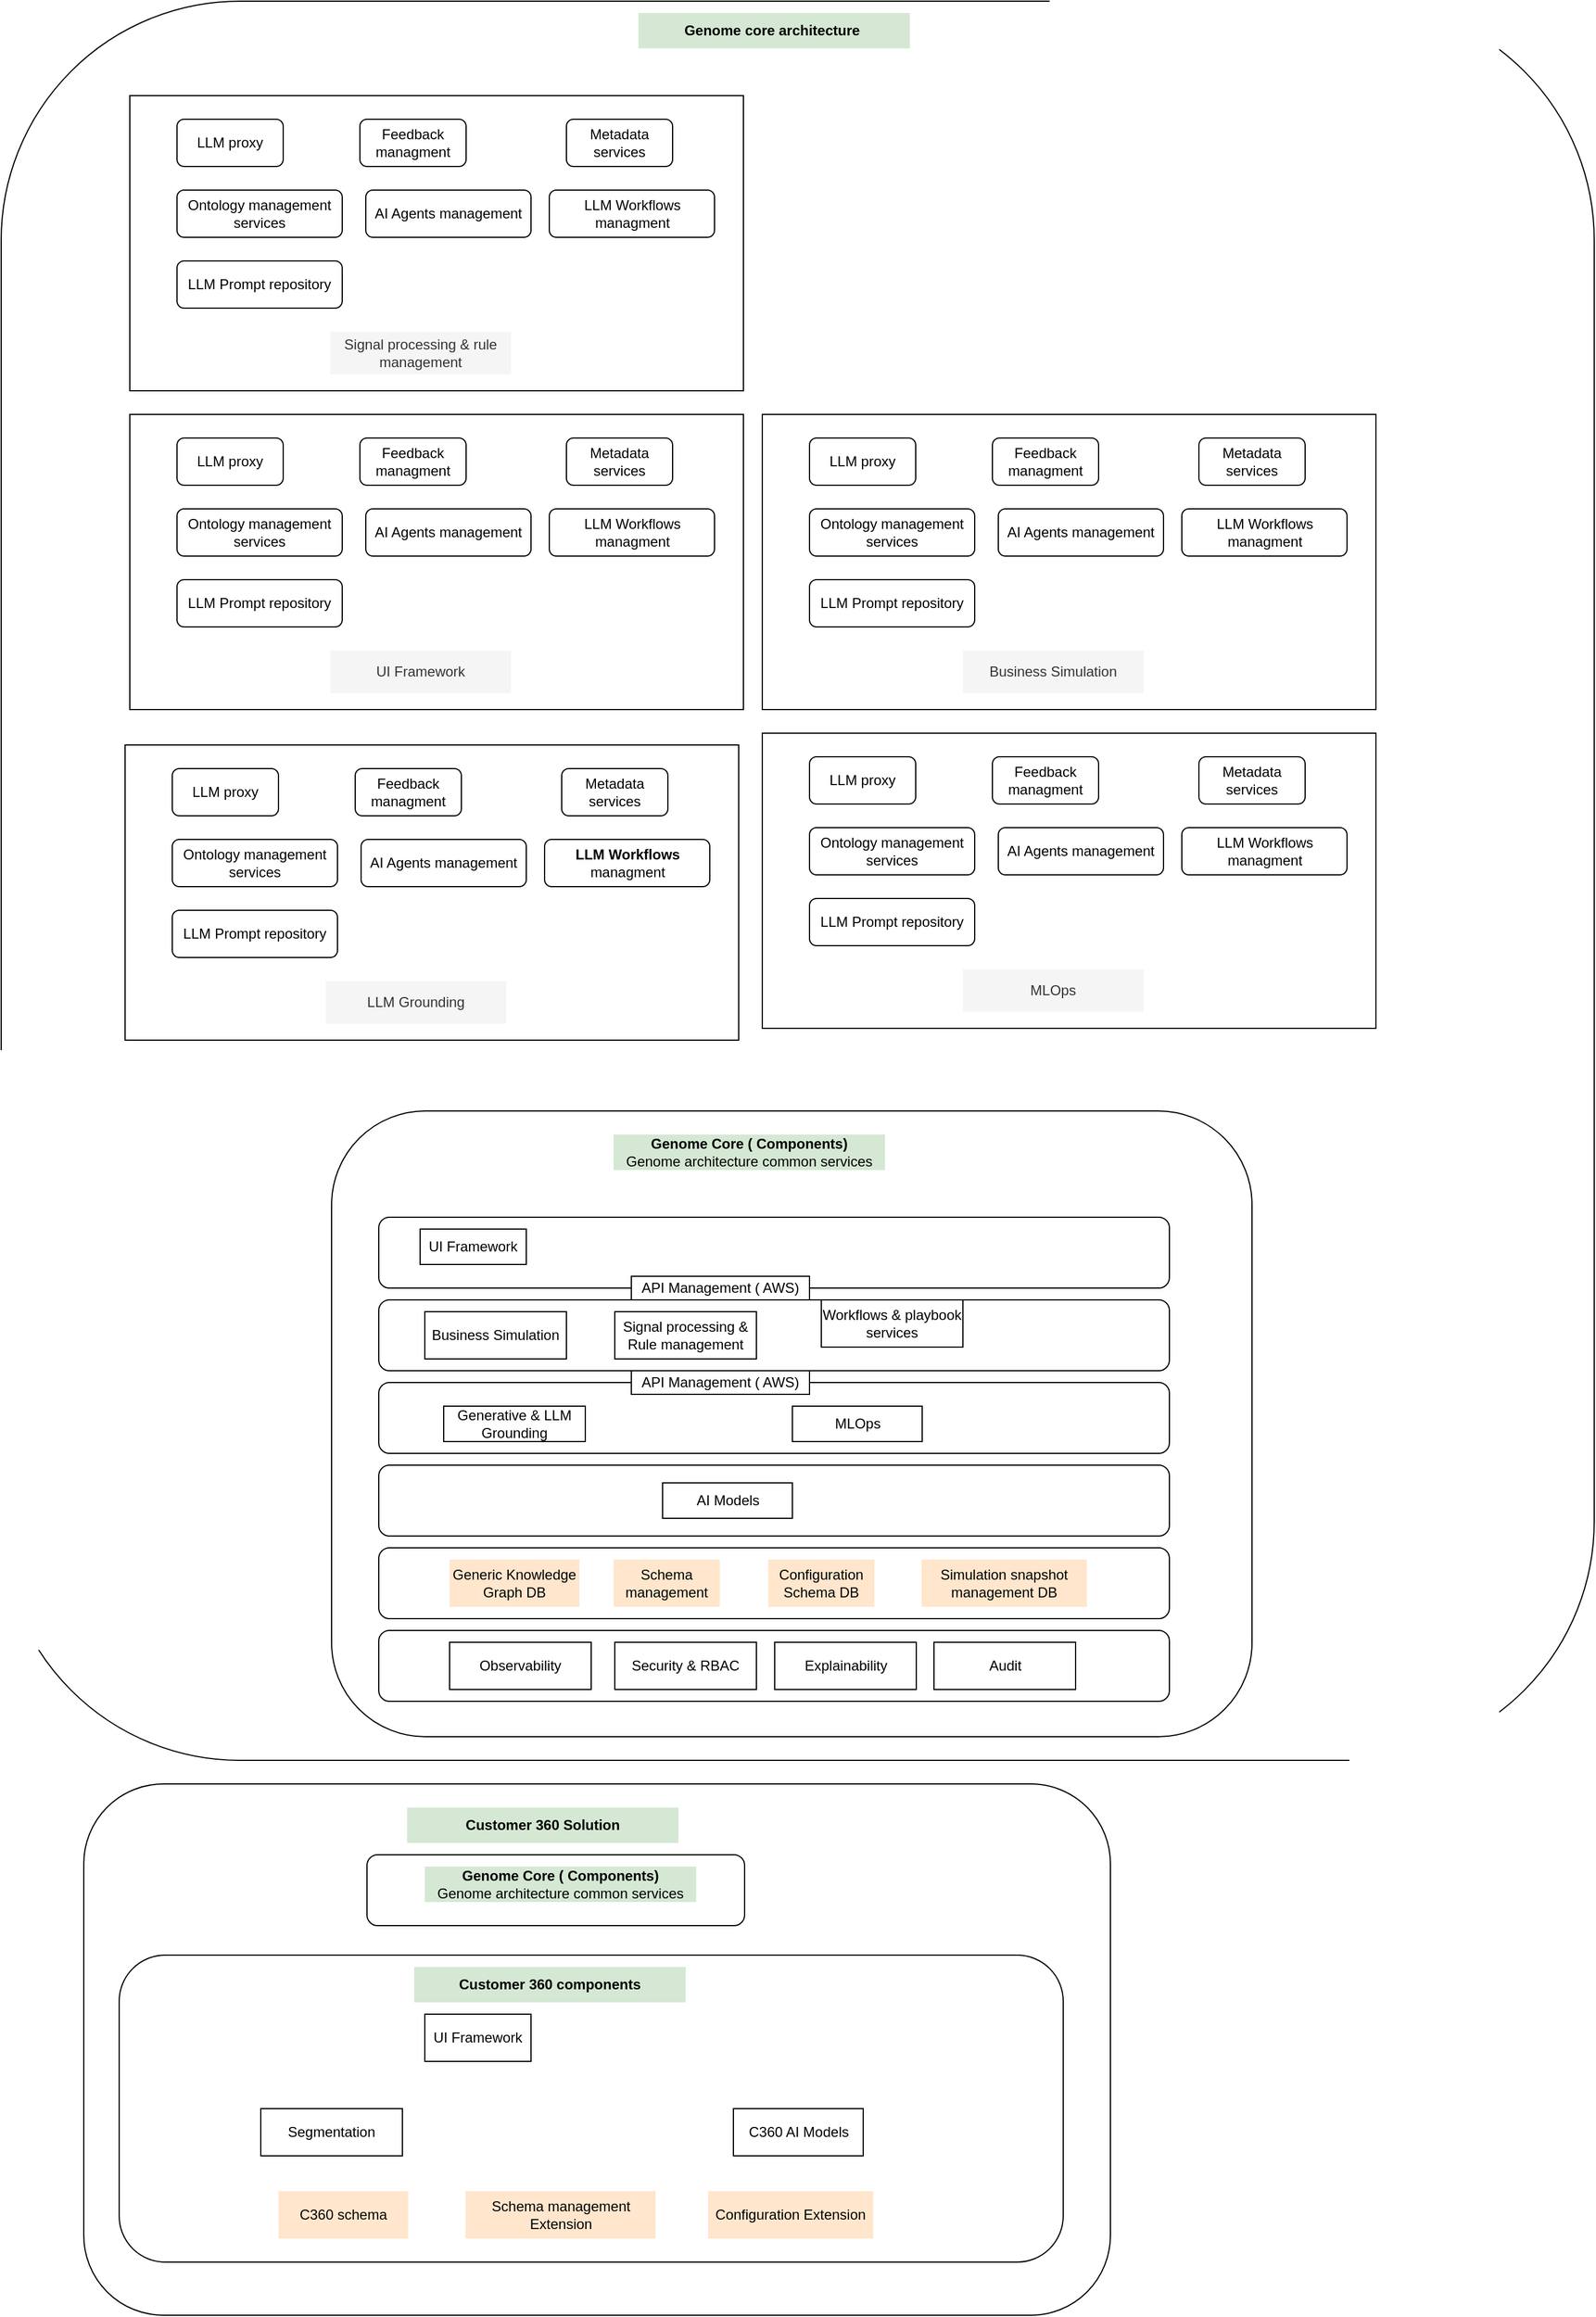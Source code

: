 <mxfile version="24.4.0" type="github">
  <diagram name="Genome Arch" id="9m0ilViY6gOGbBUAO9Fo">
    <mxGraphModel dx="1080" dy="1811" grid="1" gridSize="10" guides="1" tooltips="1" connect="1" arrows="1" fold="1" page="1" pageScale="1" pageWidth="827" pageHeight="1169" math="0" shadow="0">
      <root>
        <mxCell id="0" />
        <mxCell id="1" parent="0" />
        <mxCell id="xrs2LPAoIaT8d_hiwX7s-95" value="" style="rounded=1;whiteSpace=wrap;html=1;" vertex="1" parent="1">
          <mxGeometry x="40" y="-1070" width="1350" height="1490" as="geometry" />
        </mxCell>
        <mxCell id="xrs2LPAoIaT8d_hiwX7s-1" value="" style="rounded=1;whiteSpace=wrap;html=1;" vertex="1" parent="1">
          <mxGeometry x="320" y="-130" width="780" height="530" as="geometry" />
        </mxCell>
        <mxCell id="xrs2LPAoIaT8d_hiwX7s-107" value="" style="rounded=1;whiteSpace=wrap;html=1;" vertex="1" parent="1">
          <mxGeometry x="360" y="-40" width="670" height="60" as="geometry" />
        </mxCell>
        <mxCell id="xrs2LPAoIaT8d_hiwX7s-108" value="" style="rounded=1;whiteSpace=wrap;html=1;" vertex="1" parent="1">
          <mxGeometry x="360" y="30" width="670" height="60" as="geometry" />
        </mxCell>
        <mxCell id="xrs2LPAoIaT8d_hiwX7s-109" value="" style="rounded=1;whiteSpace=wrap;html=1;" vertex="1" parent="1">
          <mxGeometry x="360" y="100" width="670" height="60" as="geometry" />
        </mxCell>
        <mxCell id="xrs2LPAoIaT8d_hiwX7s-106" value="" style="rounded=1;whiteSpace=wrap;html=1;" vertex="1" parent="1">
          <mxGeometry x="360" y="170" width="670" height="60" as="geometry" />
        </mxCell>
        <mxCell id="xrs2LPAoIaT8d_hiwX7s-102" value="" style="rounded=1;whiteSpace=wrap;html=1;" vertex="1" parent="1">
          <mxGeometry x="360" y="310" width="670" height="60" as="geometry" />
        </mxCell>
        <mxCell id="xrs2LPAoIaT8d_hiwX7s-101" value="" style="rounded=1;whiteSpace=wrap;html=1;" vertex="1" parent="1">
          <mxGeometry x="360" y="240" width="670" height="60" as="geometry" />
        </mxCell>
        <mxCell id="xrs2LPAoIaT8d_hiwX7s-54" value="" style="rounded=1;whiteSpace=wrap;html=1;" vertex="1" parent="1">
          <mxGeometry x="110" y="440" width="870" height="450" as="geometry" />
        </mxCell>
        <mxCell id="xrs2LPAoIaT8d_hiwX7s-2" value="Generative &amp;amp; LLM Grounding" style="rounded=0;whiteSpace=wrap;html=1;" vertex="1" parent="1">
          <mxGeometry x="415" y="120" width="120" height="30" as="geometry" />
        </mxCell>
        <mxCell id="xrs2LPAoIaT8d_hiwX7s-3" value="MLOps" style="rounded=0;whiteSpace=wrap;html=1;" vertex="1" parent="1">
          <mxGeometry x="710.5" y="120" width="110" height="30" as="geometry" />
        </mxCell>
        <mxCell id="xrs2LPAoIaT8d_hiwX7s-4" value="Business Simulation" style="rounded=0;whiteSpace=wrap;html=1;" vertex="1" parent="1">
          <mxGeometry x="399" y="40" width="120" height="40" as="geometry" />
        </mxCell>
        <mxCell id="xrs2LPAoIaT8d_hiwX7s-5" value="UI Framework" style="rounded=0;whiteSpace=wrap;html=1;" vertex="1" parent="1">
          <mxGeometry x="395" y="-30" width="90" height="30" as="geometry" />
        </mxCell>
        <mxCell id="xrs2LPAoIaT8d_hiwX7s-6" value="API Management ( AWS)" style="rounded=0;whiteSpace=wrap;html=1;" vertex="1" parent="1">
          <mxGeometry x="574" y="90" width="151" height="20" as="geometry" />
        </mxCell>
        <mxCell id="xrs2LPAoIaT8d_hiwX7s-15" value="&lt;b&gt;Genome Core ( Components)&lt;/b&gt;&lt;div&gt;Genome architecture common services&lt;/div&gt;" style="text;html=1;align=center;verticalAlign=middle;whiteSpace=wrap;rounded=0;fillColor=#d5e8d4;strokeColor=none;" vertex="1" parent="1">
          <mxGeometry x="559" y="-110" width="230" height="30" as="geometry" />
        </mxCell>
        <mxCell id="xrs2LPAoIaT8d_hiwX7s-16" value="Generic Knowledge Graph DB" style="rounded=0;whiteSpace=wrap;html=1;fillColor=#ffe6cc;strokeColor=none;" vertex="1" parent="1">
          <mxGeometry x="420" y="250" width="110" height="40" as="geometry" />
        </mxCell>
        <mxCell id="xrs2LPAoIaT8d_hiwX7s-17" value="Schema management" style="rounded=0;whiteSpace=wrap;html=1;fillColor=#ffe6cc;strokeColor=none;" vertex="1" parent="1">
          <mxGeometry x="559" y="250" width="90" height="40" as="geometry" />
        </mxCell>
        <mxCell id="xrs2LPAoIaT8d_hiwX7s-19" value="Configuration Schema DB" style="rounded=0;whiteSpace=wrap;html=1;fillColor=#ffe6cc;strokeColor=none;" vertex="1" parent="1">
          <mxGeometry x="690" y="250" width="90" height="40" as="geometry" />
        </mxCell>
        <mxCell id="xrs2LPAoIaT8d_hiwX7s-20" value="Simulation snapshot management DB" style="rounded=0;whiteSpace=wrap;html=1;fillColor=#ffe6cc;strokeColor=none;" vertex="1" parent="1">
          <mxGeometry x="820" y="250" width="140" height="40" as="geometry" />
        </mxCell>
        <mxCell id="xrs2LPAoIaT8d_hiwX7s-21" value="" style="rounded=0;whiteSpace=wrap;html=1;" vertex="1" parent="1">
          <mxGeometry x="145" y="-440" width="520" height="250" as="geometry" />
        </mxCell>
        <mxCell id="xrs2LPAoIaT8d_hiwX7s-22" value="LLM proxy" style="rounded=1;whiteSpace=wrap;html=1;" vertex="1" parent="1">
          <mxGeometry x="185" y="-420" width="90" height="40" as="geometry" />
        </mxCell>
        <mxCell id="xrs2LPAoIaT8d_hiwX7s-23" value="Feedback managment" style="rounded=1;whiteSpace=wrap;html=1;" vertex="1" parent="1">
          <mxGeometry x="340" y="-420" width="90" height="40" as="geometry" />
        </mxCell>
        <mxCell id="xrs2LPAoIaT8d_hiwX7s-24" value="Metadata services" style="rounded=1;whiteSpace=wrap;html=1;" vertex="1" parent="1">
          <mxGeometry x="515" y="-420" width="90" height="40" as="geometry" />
        </mxCell>
        <mxCell id="xrs2LPAoIaT8d_hiwX7s-25" value="LLM Grounding" style="text;html=1;align=center;verticalAlign=middle;whiteSpace=wrap;rounded=0;fillColor=#f5f5f5;strokeColor=none;fontColor=#333333;" vertex="1" parent="1">
          <mxGeometry x="315" y="-240" width="153" height="36" as="geometry" />
        </mxCell>
        <mxCell id="xrs2LPAoIaT8d_hiwX7s-26" value="Ontology management services" style="rounded=1;whiteSpace=wrap;html=1;" vertex="1" parent="1">
          <mxGeometry x="185" y="-360" width="140" height="40" as="geometry" />
        </mxCell>
        <mxCell id="xrs2LPAoIaT8d_hiwX7s-27" value="AI Agents management" style="rounded=1;whiteSpace=wrap;html=1;" vertex="1" parent="1">
          <mxGeometry x="345" y="-360" width="140" height="40" as="geometry" />
        </mxCell>
        <mxCell id="xrs2LPAoIaT8d_hiwX7s-28" value="&lt;b&gt;LLM Workflows&lt;/b&gt; managment" style="rounded=1;whiteSpace=wrap;html=1;" vertex="1" parent="1">
          <mxGeometry x="500.5" y="-360" width="140" height="40" as="geometry" />
        </mxCell>
        <mxCell id="xrs2LPAoIaT8d_hiwX7s-29" value="LLM Prompt repository" style="rounded=1;whiteSpace=wrap;html=1;" vertex="1" parent="1">
          <mxGeometry x="185" y="-300" width="140" height="40" as="geometry" />
        </mxCell>
        <mxCell id="xrs2LPAoIaT8d_hiwX7s-30" value="" style="rounded=1;whiteSpace=wrap;html=1;" vertex="1" parent="1">
          <mxGeometry x="350" y="500" width="320" height="60" as="geometry" />
        </mxCell>
        <mxCell id="xrs2LPAoIaT8d_hiwX7s-37" value="&lt;b&gt;Genome Core ( Components)&lt;/b&gt;&lt;div&gt;Genome architecture common services&lt;/div&gt;" style="text;html=1;align=center;verticalAlign=middle;whiteSpace=wrap;rounded=0;fillColor=#d5e8d4;strokeColor=none;" vertex="1" parent="1">
          <mxGeometry x="399" y="510" width="230" height="30" as="geometry" />
        </mxCell>
        <mxCell id="xrs2LPAoIaT8d_hiwX7s-42" value="" style="rounded=1;whiteSpace=wrap;html=1;" vertex="1" parent="1">
          <mxGeometry x="140" y="585" width="800" height="260" as="geometry" />
        </mxCell>
        <mxCell id="xrs2LPAoIaT8d_hiwX7s-43" value="Segmentation" style="rounded=0;whiteSpace=wrap;html=1;" vertex="1" parent="1">
          <mxGeometry x="260" y="715" width="120" height="40" as="geometry" />
        </mxCell>
        <mxCell id="xrs2LPAoIaT8d_hiwX7s-44" value="C360 AI Models" style="rounded=0;whiteSpace=wrap;html=1;" vertex="1" parent="1">
          <mxGeometry x="660.5" y="715" width="110" height="40" as="geometry" />
        </mxCell>
        <mxCell id="xrs2LPAoIaT8d_hiwX7s-46" value="UI Framework" style="rounded=0;whiteSpace=wrap;html=1;" vertex="1" parent="1">
          <mxGeometry x="399" y="635" width="90" height="40" as="geometry" />
        </mxCell>
        <mxCell id="xrs2LPAoIaT8d_hiwX7s-50" value="C360 schema" style="rounded=0;whiteSpace=wrap;html=1;fillColor=#ffe6cc;strokeColor=none;" vertex="1" parent="1">
          <mxGeometry x="275" y="785" width="110" height="40" as="geometry" />
        </mxCell>
        <mxCell id="xrs2LPAoIaT8d_hiwX7s-53" value="Configuration Extension" style="rounded=0;whiteSpace=wrap;html=1;fillColor=#ffe6cc;strokeColor=none;" vertex="1" parent="1">
          <mxGeometry x="639" y="785" width="140" height="40" as="geometry" />
        </mxCell>
        <mxCell id="xrs2LPAoIaT8d_hiwX7s-55" value="&lt;b&gt;Customer 360 Solution&lt;/b&gt;" style="text;html=1;align=center;verticalAlign=middle;whiteSpace=wrap;rounded=0;fillColor=#d5e8d4;strokeColor=none;" vertex="1" parent="1">
          <mxGeometry x="384" y="460" width="230" height="30" as="geometry" />
        </mxCell>
        <mxCell id="xrs2LPAoIaT8d_hiwX7s-56" value="&lt;b&gt;Customer 360 components&lt;/b&gt;" style="text;html=1;align=center;verticalAlign=middle;whiteSpace=wrap;rounded=0;fillColor=#d5e8d4;strokeColor=none;" vertex="1" parent="1">
          <mxGeometry x="390" y="595" width="230" height="30" as="geometry" />
        </mxCell>
        <mxCell id="xrs2LPAoIaT8d_hiwX7s-57" value="Schema management Extension" style="rounded=0;whiteSpace=wrap;html=1;fillColor=#ffe6cc;strokeColor=none;" vertex="1" parent="1">
          <mxGeometry x="433.5" y="785" width="161" height="40" as="geometry" />
        </mxCell>
        <mxCell id="xrs2LPAoIaT8d_hiwX7s-58" value="" style="rounded=0;whiteSpace=wrap;html=1;" vertex="1" parent="1">
          <mxGeometry x="685" y="-450" width="520" height="250" as="geometry" />
        </mxCell>
        <mxCell id="xrs2LPAoIaT8d_hiwX7s-59" value="LLM proxy" style="rounded=1;whiteSpace=wrap;html=1;" vertex="1" parent="1">
          <mxGeometry x="725" y="-430" width="90" height="40" as="geometry" />
        </mxCell>
        <mxCell id="xrs2LPAoIaT8d_hiwX7s-60" value="Feedback managment" style="rounded=1;whiteSpace=wrap;html=1;" vertex="1" parent="1">
          <mxGeometry x="880" y="-430" width="90" height="40" as="geometry" />
        </mxCell>
        <mxCell id="xrs2LPAoIaT8d_hiwX7s-61" value="Metadata services" style="rounded=1;whiteSpace=wrap;html=1;" vertex="1" parent="1">
          <mxGeometry x="1055" y="-430" width="90" height="40" as="geometry" />
        </mxCell>
        <mxCell id="xrs2LPAoIaT8d_hiwX7s-62" value="MLOps" style="text;html=1;align=center;verticalAlign=middle;whiteSpace=wrap;rounded=0;fillColor=#f5f5f5;strokeColor=none;fontColor=#333333;" vertex="1" parent="1">
          <mxGeometry x="855" y="-250" width="153" height="36" as="geometry" />
        </mxCell>
        <mxCell id="xrs2LPAoIaT8d_hiwX7s-63" value="Ontology management services" style="rounded=1;whiteSpace=wrap;html=1;" vertex="1" parent="1">
          <mxGeometry x="725" y="-370" width="140" height="40" as="geometry" />
        </mxCell>
        <mxCell id="xrs2LPAoIaT8d_hiwX7s-64" value="AI Agents management" style="rounded=1;whiteSpace=wrap;html=1;" vertex="1" parent="1">
          <mxGeometry x="885" y="-370" width="140" height="40" as="geometry" />
        </mxCell>
        <mxCell id="xrs2LPAoIaT8d_hiwX7s-65" value="LLM Workflows managment" style="rounded=1;whiteSpace=wrap;html=1;" vertex="1" parent="1">
          <mxGeometry x="1040.5" y="-370" width="140" height="40" as="geometry" />
        </mxCell>
        <mxCell id="xrs2LPAoIaT8d_hiwX7s-66" value="LLM Prompt repository" style="rounded=1;whiteSpace=wrap;html=1;" vertex="1" parent="1">
          <mxGeometry x="725" y="-310" width="140" height="40" as="geometry" />
        </mxCell>
        <mxCell id="xrs2LPAoIaT8d_hiwX7s-67" value="" style="rounded=0;whiteSpace=wrap;html=1;" vertex="1" parent="1">
          <mxGeometry x="685" y="-720" width="520" height="250" as="geometry" />
        </mxCell>
        <mxCell id="xrs2LPAoIaT8d_hiwX7s-68" value="LLM proxy" style="rounded=1;whiteSpace=wrap;html=1;" vertex="1" parent="1">
          <mxGeometry x="725" y="-700" width="90" height="40" as="geometry" />
        </mxCell>
        <mxCell id="xrs2LPAoIaT8d_hiwX7s-69" value="Feedback managment" style="rounded=1;whiteSpace=wrap;html=1;" vertex="1" parent="1">
          <mxGeometry x="880" y="-700" width="90" height="40" as="geometry" />
        </mxCell>
        <mxCell id="xrs2LPAoIaT8d_hiwX7s-70" value="Metadata services" style="rounded=1;whiteSpace=wrap;html=1;" vertex="1" parent="1">
          <mxGeometry x="1055" y="-700" width="90" height="40" as="geometry" />
        </mxCell>
        <mxCell id="xrs2LPAoIaT8d_hiwX7s-71" value="Business Simulation" style="text;html=1;align=center;verticalAlign=middle;whiteSpace=wrap;rounded=0;fillColor=#f5f5f5;strokeColor=none;fontColor=#333333;" vertex="1" parent="1">
          <mxGeometry x="855" y="-520" width="153" height="36" as="geometry" />
        </mxCell>
        <mxCell id="xrs2LPAoIaT8d_hiwX7s-72" value="Ontology management services" style="rounded=1;whiteSpace=wrap;html=1;" vertex="1" parent="1">
          <mxGeometry x="725" y="-640" width="140" height="40" as="geometry" />
        </mxCell>
        <mxCell id="xrs2LPAoIaT8d_hiwX7s-73" value="AI Agents management" style="rounded=1;whiteSpace=wrap;html=1;" vertex="1" parent="1">
          <mxGeometry x="885" y="-640" width="140" height="40" as="geometry" />
        </mxCell>
        <mxCell id="xrs2LPAoIaT8d_hiwX7s-74" value="LLM Workflows managment" style="rounded=1;whiteSpace=wrap;html=1;" vertex="1" parent="1">
          <mxGeometry x="1040.5" y="-640" width="140" height="40" as="geometry" />
        </mxCell>
        <mxCell id="xrs2LPAoIaT8d_hiwX7s-75" value="LLM Prompt repository" style="rounded=1;whiteSpace=wrap;html=1;" vertex="1" parent="1">
          <mxGeometry x="725" y="-580" width="140" height="40" as="geometry" />
        </mxCell>
        <mxCell id="xrs2LPAoIaT8d_hiwX7s-76" value="" style="rounded=0;whiteSpace=wrap;html=1;" vertex="1" parent="1">
          <mxGeometry x="149" y="-720" width="520" height="250" as="geometry" />
        </mxCell>
        <mxCell id="xrs2LPAoIaT8d_hiwX7s-77" value="LLM proxy" style="rounded=1;whiteSpace=wrap;html=1;" vertex="1" parent="1">
          <mxGeometry x="189" y="-700" width="90" height="40" as="geometry" />
        </mxCell>
        <mxCell id="xrs2LPAoIaT8d_hiwX7s-78" value="Feedback managment" style="rounded=1;whiteSpace=wrap;html=1;" vertex="1" parent="1">
          <mxGeometry x="344" y="-700" width="90" height="40" as="geometry" />
        </mxCell>
        <mxCell id="xrs2LPAoIaT8d_hiwX7s-79" value="Metadata services" style="rounded=1;whiteSpace=wrap;html=1;" vertex="1" parent="1">
          <mxGeometry x="519" y="-700" width="90" height="40" as="geometry" />
        </mxCell>
        <mxCell id="xrs2LPAoIaT8d_hiwX7s-80" value="UI Framework" style="text;html=1;align=center;verticalAlign=middle;whiteSpace=wrap;rounded=0;fillColor=#f5f5f5;strokeColor=none;fontColor=#333333;" vertex="1" parent="1">
          <mxGeometry x="319" y="-520" width="153" height="36" as="geometry" />
        </mxCell>
        <mxCell id="xrs2LPAoIaT8d_hiwX7s-81" value="Ontology management services" style="rounded=1;whiteSpace=wrap;html=1;" vertex="1" parent="1">
          <mxGeometry x="189" y="-640" width="140" height="40" as="geometry" />
        </mxCell>
        <mxCell id="xrs2LPAoIaT8d_hiwX7s-82" value="AI Agents management" style="rounded=1;whiteSpace=wrap;html=1;" vertex="1" parent="1">
          <mxGeometry x="349" y="-640" width="140" height="40" as="geometry" />
        </mxCell>
        <mxCell id="xrs2LPAoIaT8d_hiwX7s-83" value="LLM Workflows managment" style="rounded=1;whiteSpace=wrap;html=1;" vertex="1" parent="1">
          <mxGeometry x="504.5" y="-640" width="140" height="40" as="geometry" />
        </mxCell>
        <mxCell id="xrs2LPAoIaT8d_hiwX7s-84" value="LLM Prompt repository" style="rounded=1;whiteSpace=wrap;html=1;" vertex="1" parent="1">
          <mxGeometry x="189" y="-580" width="140" height="40" as="geometry" />
        </mxCell>
        <mxCell id="xrs2LPAoIaT8d_hiwX7s-85" value="Signal processing &amp;amp; Rule management" style="rounded=0;whiteSpace=wrap;html=1;" vertex="1" parent="1">
          <mxGeometry x="560" y="40" width="120" height="40" as="geometry" />
        </mxCell>
        <mxCell id="xrs2LPAoIaT8d_hiwX7s-86" value="" style="rounded=0;whiteSpace=wrap;html=1;" vertex="1" parent="1">
          <mxGeometry x="149" y="-990" width="520" height="250" as="geometry" />
        </mxCell>
        <mxCell id="xrs2LPAoIaT8d_hiwX7s-87" value="LLM proxy" style="rounded=1;whiteSpace=wrap;html=1;" vertex="1" parent="1">
          <mxGeometry x="189" y="-970" width="90" height="40" as="geometry" />
        </mxCell>
        <mxCell id="xrs2LPAoIaT8d_hiwX7s-88" value="Feedback managment" style="rounded=1;whiteSpace=wrap;html=1;" vertex="1" parent="1">
          <mxGeometry x="344" y="-970" width="90" height="40" as="geometry" />
        </mxCell>
        <mxCell id="xrs2LPAoIaT8d_hiwX7s-89" value="Metadata services" style="rounded=1;whiteSpace=wrap;html=1;" vertex="1" parent="1">
          <mxGeometry x="519" y="-970" width="90" height="40" as="geometry" />
        </mxCell>
        <mxCell id="xrs2LPAoIaT8d_hiwX7s-90" value="Signal processing &amp;amp; rule management" style="text;html=1;align=center;verticalAlign=middle;whiteSpace=wrap;rounded=0;fillColor=#f5f5f5;strokeColor=none;fontColor=#333333;" vertex="1" parent="1">
          <mxGeometry x="319" y="-790" width="153" height="36" as="geometry" />
        </mxCell>
        <mxCell id="xrs2LPAoIaT8d_hiwX7s-91" value="Ontology management services" style="rounded=1;whiteSpace=wrap;html=1;" vertex="1" parent="1">
          <mxGeometry x="189" y="-910" width="140" height="40" as="geometry" />
        </mxCell>
        <mxCell id="xrs2LPAoIaT8d_hiwX7s-92" value="AI Agents management" style="rounded=1;whiteSpace=wrap;html=1;" vertex="1" parent="1">
          <mxGeometry x="349" y="-910" width="140" height="40" as="geometry" />
        </mxCell>
        <mxCell id="xrs2LPAoIaT8d_hiwX7s-93" value="LLM Workflows managment" style="rounded=1;whiteSpace=wrap;html=1;" vertex="1" parent="1">
          <mxGeometry x="504.5" y="-910" width="140" height="40" as="geometry" />
        </mxCell>
        <mxCell id="xrs2LPAoIaT8d_hiwX7s-94" value="LLM Prompt repository" style="rounded=1;whiteSpace=wrap;html=1;" vertex="1" parent="1">
          <mxGeometry x="189" y="-850" width="140" height="40" as="geometry" />
        </mxCell>
        <mxCell id="xrs2LPAoIaT8d_hiwX7s-96" value="&lt;b&gt;Genome core architecture&amp;nbsp;&lt;/b&gt;" style="text;html=1;align=center;verticalAlign=middle;whiteSpace=wrap;rounded=0;fillColor=#d5e8d4;strokeColor=none;" vertex="1" parent="1">
          <mxGeometry x="580" y="-1060" width="230" height="30" as="geometry" />
        </mxCell>
        <mxCell id="xrs2LPAoIaT8d_hiwX7s-97" value="Observability" style="rounded=0;whiteSpace=wrap;html=1;" vertex="1" parent="1">
          <mxGeometry x="420" y="320" width="120" height="40" as="geometry" />
        </mxCell>
        <mxCell id="xrs2LPAoIaT8d_hiwX7s-98" value="Security &amp;amp; RBAC" style="rounded=0;whiteSpace=wrap;html=1;" vertex="1" parent="1">
          <mxGeometry x="560" y="320" width="120" height="40" as="geometry" />
        </mxCell>
        <mxCell id="xrs2LPAoIaT8d_hiwX7s-99" value="Explainability" style="rounded=0;whiteSpace=wrap;html=1;" vertex="1" parent="1">
          <mxGeometry x="695.5" y="320" width="120" height="40" as="geometry" />
        </mxCell>
        <mxCell id="xrs2LPAoIaT8d_hiwX7s-100" value="Audit" style="rounded=0;whiteSpace=wrap;html=1;" vertex="1" parent="1">
          <mxGeometry x="830.5" y="320" width="120" height="40" as="geometry" />
        </mxCell>
        <mxCell id="xrs2LPAoIaT8d_hiwX7s-103" value="Workflows &amp;amp; playbook services" style="rounded=0;whiteSpace=wrap;html=1;" vertex="1" parent="1">
          <mxGeometry x="735" y="30" width="120" height="40" as="geometry" />
        </mxCell>
        <mxCell id="xrs2LPAoIaT8d_hiwX7s-104" value="API Management ( AWS)" style="rounded=0;whiteSpace=wrap;html=1;" vertex="1" parent="1">
          <mxGeometry x="574" y="10" width="151" height="20" as="geometry" />
        </mxCell>
        <mxCell id="xrs2LPAoIaT8d_hiwX7s-105" value="AI Models" style="rounded=0;whiteSpace=wrap;html=1;" vertex="1" parent="1">
          <mxGeometry x="600.5" y="185" width="110" height="30" as="geometry" />
        </mxCell>
      </root>
    </mxGraphModel>
  </diagram>
</mxfile>
